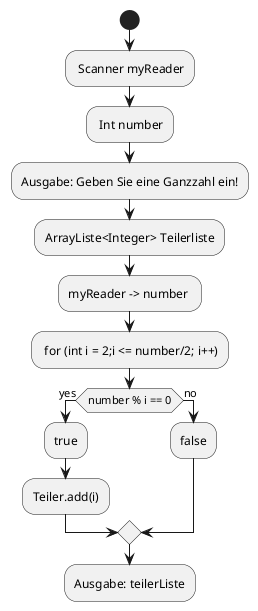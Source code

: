 @startuml
start
: Scanner myReader;
: Int number;
:Ausgabe: Geben Sie eine Ganzzahl ein!;
:ArrayListe<Integer> Teilerliste;
:myReader -> number ;
: for (int i = 2;i <= number/2; i++);
if (number % i == 0) is (yes) then
  :true;
  :Teiler.add(i);
else (no)
  :false;
endif
:Ausgabe: teilerListe;

@enduml